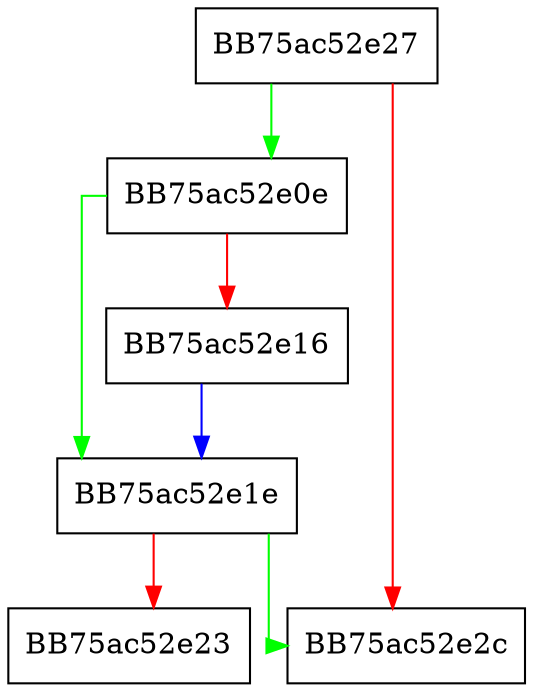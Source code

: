 digraph FUN_75ac52e27 {
  node [shape="box"];
  graph [splines=ortho];
  BB75ac52e0e -> BB75ac52e1e [color="green"];
  BB75ac52e0e -> BB75ac52e16 [color="red"];
  BB75ac52e16 -> BB75ac52e1e [color="blue"];
  BB75ac52e1e -> BB75ac52e2c [color="green"];
  BB75ac52e1e -> BB75ac52e23 [color="red"];
  BB75ac52e27 -> BB75ac52e0e [color="green"];
  BB75ac52e27 -> BB75ac52e2c [color="red"];
}